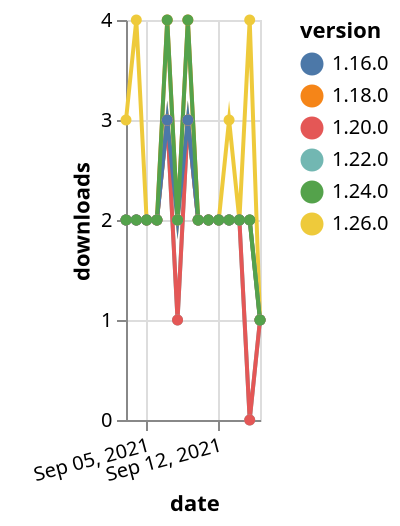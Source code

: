 {"$schema": "https://vega.github.io/schema/vega-lite/v5.json", "description": "A simple bar chart with embedded data.", "data": {"values": [{"date": "2021-09-03", "total": 1952, "delta": 2, "version": "1.18.0"}, {"date": "2021-09-04", "total": 1954, "delta": 2, "version": "1.18.0"}, {"date": "2021-09-05", "total": 1956, "delta": 2, "version": "1.18.0"}, {"date": "2021-09-06", "total": 1958, "delta": 2, "version": "1.18.0"}, {"date": "2021-09-07", "total": 1962, "delta": 4, "version": "1.18.0"}, {"date": "2021-09-08", "total": 1964, "delta": 2, "version": "1.18.0"}, {"date": "2021-09-09", "total": 1968, "delta": 4, "version": "1.18.0"}, {"date": "2021-09-10", "total": 1970, "delta": 2, "version": "1.18.0"}, {"date": "2021-09-11", "total": 1972, "delta": 2, "version": "1.18.0"}, {"date": "2021-09-12", "total": 1974, "delta": 2, "version": "1.18.0"}, {"date": "2021-09-13", "total": 1976, "delta": 2, "version": "1.18.0"}, {"date": "2021-09-14", "total": 1978, "delta": 2, "version": "1.18.0"}, {"date": "2021-09-15", "total": 1980, "delta": 2, "version": "1.18.0"}, {"date": "2021-09-16", "total": 1981, "delta": 1, "version": "1.18.0"}, {"date": "2021-09-03", "total": 1003, "delta": 2, "version": "1.22.0"}, {"date": "2021-09-04", "total": 1005, "delta": 2, "version": "1.22.0"}, {"date": "2021-09-05", "total": 1007, "delta": 2, "version": "1.22.0"}, {"date": "2021-09-06", "total": 1009, "delta": 2, "version": "1.22.0"}, {"date": "2021-09-07", "total": 1012, "delta": 3, "version": "1.22.0"}, {"date": "2021-09-08", "total": 1013, "delta": 1, "version": "1.22.0"}, {"date": "2021-09-09", "total": 1016, "delta": 3, "version": "1.22.0"}, {"date": "2021-09-10", "total": 1018, "delta": 2, "version": "1.22.0"}, {"date": "2021-09-11", "total": 1020, "delta": 2, "version": "1.22.0"}, {"date": "2021-09-12", "total": 1022, "delta": 2, "version": "1.22.0"}, {"date": "2021-09-13", "total": 1024, "delta": 2, "version": "1.22.0"}, {"date": "2021-09-14", "total": 1026, "delta": 2, "version": "1.22.0"}, {"date": "2021-09-15", "total": 1026, "delta": 0, "version": "1.22.0"}, {"date": "2021-09-16", "total": 1027, "delta": 1, "version": "1.22.0"}, {"date": "2021-09-03", "total": 214, "delta": 3, "version": "1.26.0"}, {"date": "2021-09-04", "total": 218, "delta": 4, "version": "1.26.0"}, {"date": "2021-09-05", "total": 220, "delta": 2, "version": "1.26.0"}, {"date": "2021-09-06", "total": 222, "delta": 2, "version": "1.26.0"}, {"date": "2021-09-07", "total": 225, "delta": 3, "version": "1.26.0"}, {"date": "2021-09-08", "total": 227, "delta": 2, "version": "1.26.0"}, {"date": "2021-09-09", "total": 230, "delta": 3, "version": "1.26.0"}, {"date": "2021-09-10", "total": 232, "delta": 2, "version": "1.26.0"}, {"date": "2021-09-11", "total": 234, "delta": 2, "version": "1.26.0"}, {"date": "2021-09-12", "total": 236, "delta": 2, "version": "1.26.0"}, {"date": "2021-09-13", "total": 239, "delta": 3, "version": "1.26.0"}, {"date": "2021-09-14", "total": 241, "delta": 2, "version": "1.26.0"}, {"date": "2021-09-15", "total": 245, "delta": 4, "version": "1.26.0"}, {"date": "2021-09-16", "total": 246, "delta": 1, "version": "1.26.0"}, {"date": "2021-09-03", "total": 1443, "delta": 2, "version": "1.20.0"}, {"date": "2021-09-04", "total": 1445, "delta": 2, "version": "1.20.0"}, {"date": "2021-09-05", "total": 1447, "delta": 2, "version": "1.20.0"}, {"date": "2021-09-06", "total": 1449, "delta": 2, "version": "1.20.0"}, {"date": "2021-09-07", "total": 1452, "delta": 3, "version": "1.20.0"}, {"date": "2021-09-08", "total": 1453, "delta": 1, "version": "1.20.0"}, {"date": "2021-09-09", "total": 1456, "delta": 3, "version": "1.20.0"}, {"date": "2021-09-10", "total": 1458, "delta": 2, "version": "1.20.0"}, {"date": "2021-09-11", "total": 1460, "delta": 2, "version": "1.20.0"}, {"date": "2021-09-12", "total": 1462, "delta": 2, "version": "1.20.0"}, {"date": "2021-09-13", "total": 1464, "delta": 2, "version": "1.20.0"}, {"date": "2021-09-14", "total": 1466, "delta": 2, "version": "1.20.0"}, {"date": "2021-09-15", "total": 1466, "delta": 0, "version": "1.20.0"}, {"date": "2021-09-16", "total": 1467, "delta": 1, "version": "1.20.0"}, {"date": "2021-09-03", "total": 2053, "delta": 2, "version": "1.16.0"}, {"date": "2021-09-04", "total": 2055, "delta": 2, "version": "1.16.0"}, {"date": "2021-09-05", "total": 2057, "delta": 2, "version": "1.16.0"}, {"date": "2021-09-06", "total": 2059, "delta": 2, "version": "1.16.0"}, {"date": "2021-09-07", "total": 2062, "delta": 3, "version": "1.16.0"}, {"date": "2021-09-08", "total": 2064, "delta": 2, "version": "1.16.0"}, {"date": "2021-09-09", "total": 2067, "delta": 3, "version": "1.16.0"}, {"date": "2021-09-10", "total": 2069, "delta": 2, "version": "1.16.0"}, {"date": "2021-09-11", "total": 2071, "delta": 2, "version": "1.16.0"}, {"date": "2021-09-12", "total": 2073, "delta": 2, "version": "1.16.0"}, {"date": "2021-09-13", "total": 2075, "delta": 2, "version": "1.16.0"}, {"date": "2021-09-14", "total": 2077, "delta": 2, "version": "1.16.0"}, {"date": "2021-09-15", "total": 2079, "delta": 2, "version": "1.16.0"}, {"date": "2021-09-16", "total": 2080, "delta": 1, "version": "1.16.0"}, {"date": "2021-09-03", "total": 679, "delta": 2, "version": "1.24.0"}, {"date": "2021-09-04", "total": 681, "delta": 2, "version": "1.24.0"}, {"date": "2021-09-05", "total": 683, "delta": 2, "version": "1.24.0"}, {"date": "2021-09-06", "total": 685, "delta": 2, "version": "1.24.0"}, {"date": "2021-09-07", "total": 689, "delta": 4, "version": "1.24.0"}, {"date": "2021-09-08", "total": 691, "delta": 2, "version": "1.24.0"}, {"date": "2021-09-09", "total": 695, "delta": 4, "version": "1.24.0"}, {"date": "2021-09-10", "total": 697, "delta": 2, "version": "1.24.0"}, {"date": "2021-09-11", "total": 699, "delta": 2, "version": "1.24.0"}, {"date": "2021-09-12", "total": 701, "delta": 2, "version": "1.24.0"}, {"date": "2021-09-13", "total": 703, "delta": 2, "version": "1.24.0"}, {"date": "2021-09-14", "total": 705, "delta": 2, "version": "1.24.0"}, {"date": "2021-09-15", "total": 707, "delta": 2, "version": "1.24.0"}, {"date": "2021-09-16", "total": 708, "delta": 1, "version": "1.24.0"}]}, "width": "container", "mark": {"type": "line", "point": {"filled": true}}, "encoding": {"x": {"field": "date", "type": "temporal", "timeUnit": "yearmonthdate", "title": "date", "axis": {"labelAngle": -15}}, "y": {"field": "delta", "type": "quantitative", "title": "downloads"}, "color": {"field": "version", "type": "nominal"}, "tooltip": {"field": "delta"}}}